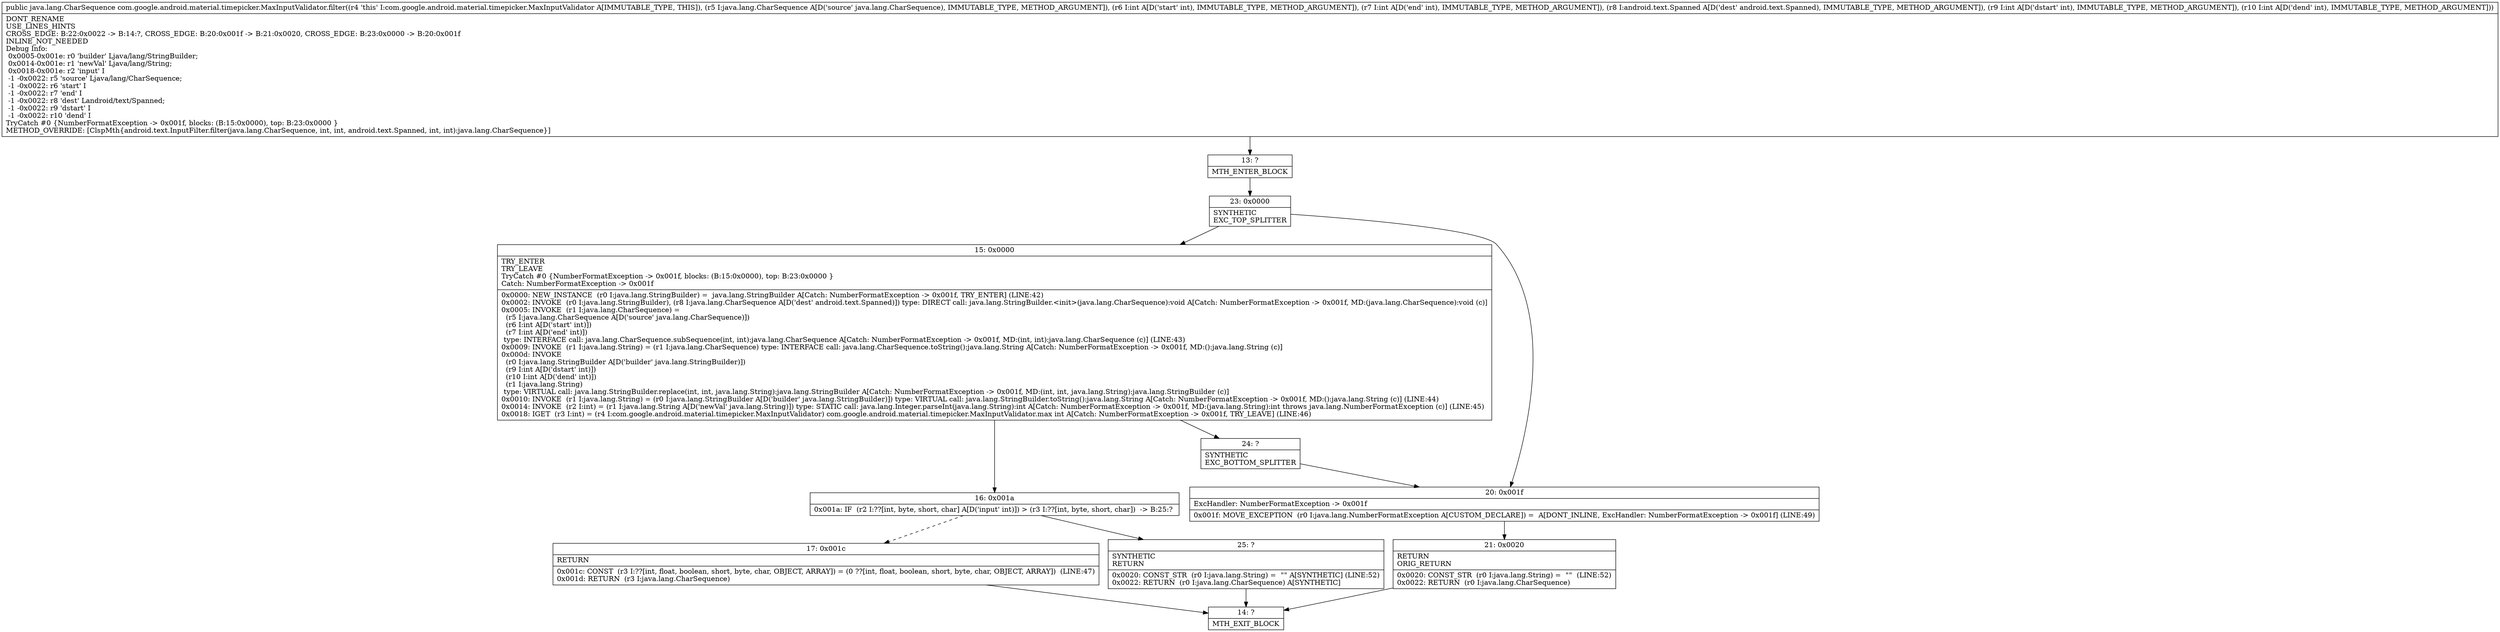 digraph "CFG forcom.google.android.material.timepicker.MaxInputValidator.filter(Ljava\/lang\/CharSequence;IILandroid\/text\/Spanned;II)Ljava\/lang\/CharSequence;" {
Node_13 [shape=record,label="{13\:\ ?|MTH_ENTER_BLOCK\l}"];
Node_23 [shape=record,label="{23\:\ 0x0000|SYNTHETIC\lEXC_TOP_SPLITTER\l}"];
Node_15 [shape=record,label="{15\:\ 0x0000|TRY_ENTER\lTRY_LEAVE\lTryCatch #0 \{NumberFormatException \-\> 0x001f, blocks: (B:15:0x0000), top: B:23:0x0000 \}\lCatch: NumberFormatException \-\> 0x001f\l|0x0000: NEW_INSTANCE  (r0 I:java.lang.StringBuilder) =  java.lang.StringBuilder A[Catch: NumberFormatException \-\> 0x001f, TRY_ENTER] (LINE:42)\l0x0002: INVOKE  (r0 I:java.lang.StringBuilder), (r8 I:java.lang.CharSequence A[D('dest' android.text.Spanned)]) type: DIRECT call: java.lang.StringBuilder.\<init\>(java.lang.CharSequence):void A[Catch: NumberFormatException \-\> 0x001f, MD:(java.lang.CharSequence):void (c)]\l0x0005: INVOKE  (r1 I:java.lang.CharSequence) = \l  (r5 I:java.lang.CharSequence A[D('source' java.lang.CharSequence)])\l  (r6 I:int A[D('start' int)])\l  (r7 I:int A[D('end' int)])\l type: INTERFACE call: java.lang.CharSequence.subSequence(int, int):java.lang.CharSequence A[Catch: NumberFormatException \-\> 0x001f, MD:(int, int):java.lang.CharSequence (c)] (LINE:43)\l0x0009: INVOKE  (r1 I:java.lang.String) = (r1 I:java.lang.CharSequence) type: INTERFACE call: java.lang.CharSequence.toString():java.lang.String A[Catch: NumberFormatException \-\> 0x001f, MD:():java.lang.String (c)]\l0x000d: INVOKE  \l  (r0 I:java.lang.StringBuilder A[D('builder' java.lang.StringBuilder)])\l  (r9 I:int A[D('dstart' int)])\l  (r10 I:int A[D('dend' int)])\l  (r1 I:java.lang.String)\l type: VIRTUAL call: java.lang.StringBuilder.replace(int, int, java.lang.String):java.lang.StringBuilder A[Catch: NumberFormatException \-\> 0x001f, MD:(int, int, java.lang.String):java.lang.StringBuilder (c)]\l0x0010: INVOKE  (r1 I:java.lang.String) = (r0 I:java.lang.StringBuilder A[D('builder' java.lang.StringBuilder)]) type: VIRTUAL call: java.lang.StringBuilder.toString():java.lang.String A[Catch: NumberFormatException \-\> 0x001f, MD:():java.lang.String (c)] (LINE:44)\l0x0014: INVOKE  (r2 I:int) = (r1 I:java.lang.String A[D('newVal' java.lang.String)]) type: STATIC call: java.lang.Integer.parseInt(java.lang.String):int A[Catch: NumberFormatException \-\> 0x001f, MD:(java.lang.String):int throws java.lang.NumberFormatException (c)] (LINE:45)\l0x0018: IGET  (r3 I:int) = (r4 I:com.google.android.material.timepicker.MaxInputValidator) com.google.android.material.timepicker.MaxInputValidator.max int A[Catch: NumberFormatException \-\> 0x001f, TRY_LEAVE] (LINE:46)\l}"];
Node_16 [shape=record,label="{16\:\ 0x001a|0x001a: IF  (r2 I:??[int, byte, short, char] A[D('input' int)]) \> (r3 I:??[int, byte, short, char])  \-\> B:25:? \l}"];
Node_17 [shape=record,label="{17\:\ 0x001c|RETURN\l|0x001c: CONST  (r3 I:??[int, float, boolean, short, byte, char, OBJECT, ARRAY]) = (0 ??[int, float, boolean, short, byte, char, OBJECT, ARRAY])  (LINE:47)\l0x001d: RETURN  (r3 I:java.lang.CharSequence) \l}"];
Node_14 [shape=record,label="{14\:\ ?|MTH_EXIT_BLOCK\l}"];
Node_25 [shape=record,label="{25\:\ ?|SYNTHETIC\lRETURN\l|0x0020: CONST_STR  (r0 I:java.lang.String) =  \"\" A[SYNTHETIC] (LINE:52)\l0x0022: RETURN  (r0 I:java.lang.CharSequence) A[SYNTHETIC]\l}"];
Node_24 [shape=record,label="{24\:\ ?|SYNTHETIC\lEXC_BOTTOM_SPLITTER\l}"];
Node_20 [shape=record,label="{20\:\ 0x001f|ExcHandler: NumberFormatException \-\> 0x001f\l|0x001f: MOVE_EXCEPTION  (r0 I:java.lang.NumberFormatException A[CUSTOM_DECLARE]) =  A[DONT_INLINE, ExcHandler: NumberFormatException \-\> 0x001f] (LINE:49)\l}"];
Node_21 [shape=record,label="{21\:\ 0x0020|RETURN\lORIG_RETURN\l|0x0020: CONST_STR  (r0 I:java.lang.String) =  \"\"  (LINE:52)\l0x0022: RETURN  (r0 I:java.lang.CharSequence) \l}"];
MethodNode[shape=record,label="{public java.lang.CharSequence com.google.android.material.timepicker.MaxInputValidator.filter((r4 'this' I:com.google.android.material.timepicker.MaxInputValidator A[IMMUTABLE_TYPE, THIS]), (r5 I:java.lang.CharSequence A[D('source' java.lang.CharSequence), IMMUTABLE_TYPE, METHOD_ARGUMENT]), (r6 I:int A[D('start' int), IMMUTABLE_TYPE, METHOD_ARGUMENT]), (r7 I:int A[D('end' int), IMMUTABLE_TYPE, METHOD_ARGUMENT]), (r8 I:android.text.Spanned A[D('dest' android.text.Spanned), IMMUTABLE_TYPE, METHOD_ARGUMENT]), (r9 I:int A[D('dstart' int), IMMUTABLE_TYPE, METHOD_ARGUMENT]), (r10 I:int A[D('dend' int), IMMUTABLE_TYPE, METHOD_ARGUMENT]))  | DONT_RENAME\lUSE_LINES_HINTS\lCROSS_EDGE: B:22:0x0022 \-\> B:14:?, CROSS_EDGE: B:20:0x001f \-\> B:21:0x0020, CROSS_EDGE: B:23:0x0000 \-\> B:20:0x001f\lINLINE_NOT_NEEDED\lDebug Info:\l  0x0005\-0x001e: r0 'builder' Ljava\/lang\/StringBuilder;\l  0x0014\-0x001e: r1 'newVal' Ljava\/lang\/String;\l  0x0018\-0x001e: r2 'input' I\l  \-1 \-0x0022: r5 'source' Ljava\/lang\/CharSequence;\l  \-1 \-0x0022: r6 'start' I\l  \-1 \-0x0022: r7 'end' I\l  \-1 \-0x0022: r8 'dest' Landroid\/text\/Spanned;\l  \-1 \-0x0022: r9 'dstart' I\l  \-1 \-0x0022: r10 'dend' I\lTryCatch #0 \{NumberFormatException \-\> 0x001f, blocks: (B:15:0x0000), top: B:23:0x0000 \}\lMETHOD_OVERRIDE: [ClspMth\{android.text.InputFilter.filter(java.lang.CharSequence, int, int, android.text.Spanned, int, int):java.lang.CharSequence\}]\l}"];
MethodNode -> Node_13;Node_13 -> Node_23;
Node_23 -> Node_15;
Node_23 -> Node_20;
Node_15 -> Node_16;
Node_15 -> Node_24;
Node_16 -> Node_17[style=dashed];
Node_16 -> Node_25;
Node_17 -> Node_14;
Node_25 -> Node_14;
Node_24 -> Node_20;
Node_20 -> Node_21;
Node_21 -> Node_14;
}


